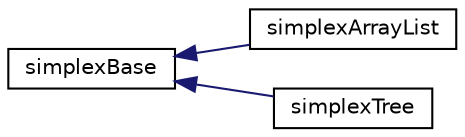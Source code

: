digraph "Graphical Class Hierarchy"
{
  edge [fontname="Helvetica",fontsize="10",labelfontname="Helvetica",labelfontsize="10"];
  node [fontname="Helvetica",fontsize="10",shape=record];
  rankdir="LR";
  Node0 [label="simplexBase",height=0.2,width=0.4,color="black", fillcolor="white", style="filled",URL="$classsimplexBase.html"];
  Node0 -> Node1 [dir="back",color="midnightblue",fontsize="10",style="solid",fontname="Helvetica"];
  Node1 [label="simplexArrayList",height=0.2,width=0.4,color="black", fillcolor="white", style="filled",URL="$classsimplexArrayList.html"];
  Node0 -> Node2 [dir="back",color="midnightblue",fontsize="10",style="solid",fontname="Helvetica"];
  Node2 [label="simplexTree",height=0.2,width=0.4,color="black", fillcolor="white", style="filled",URL="$classsimplexTree.html"];
}
